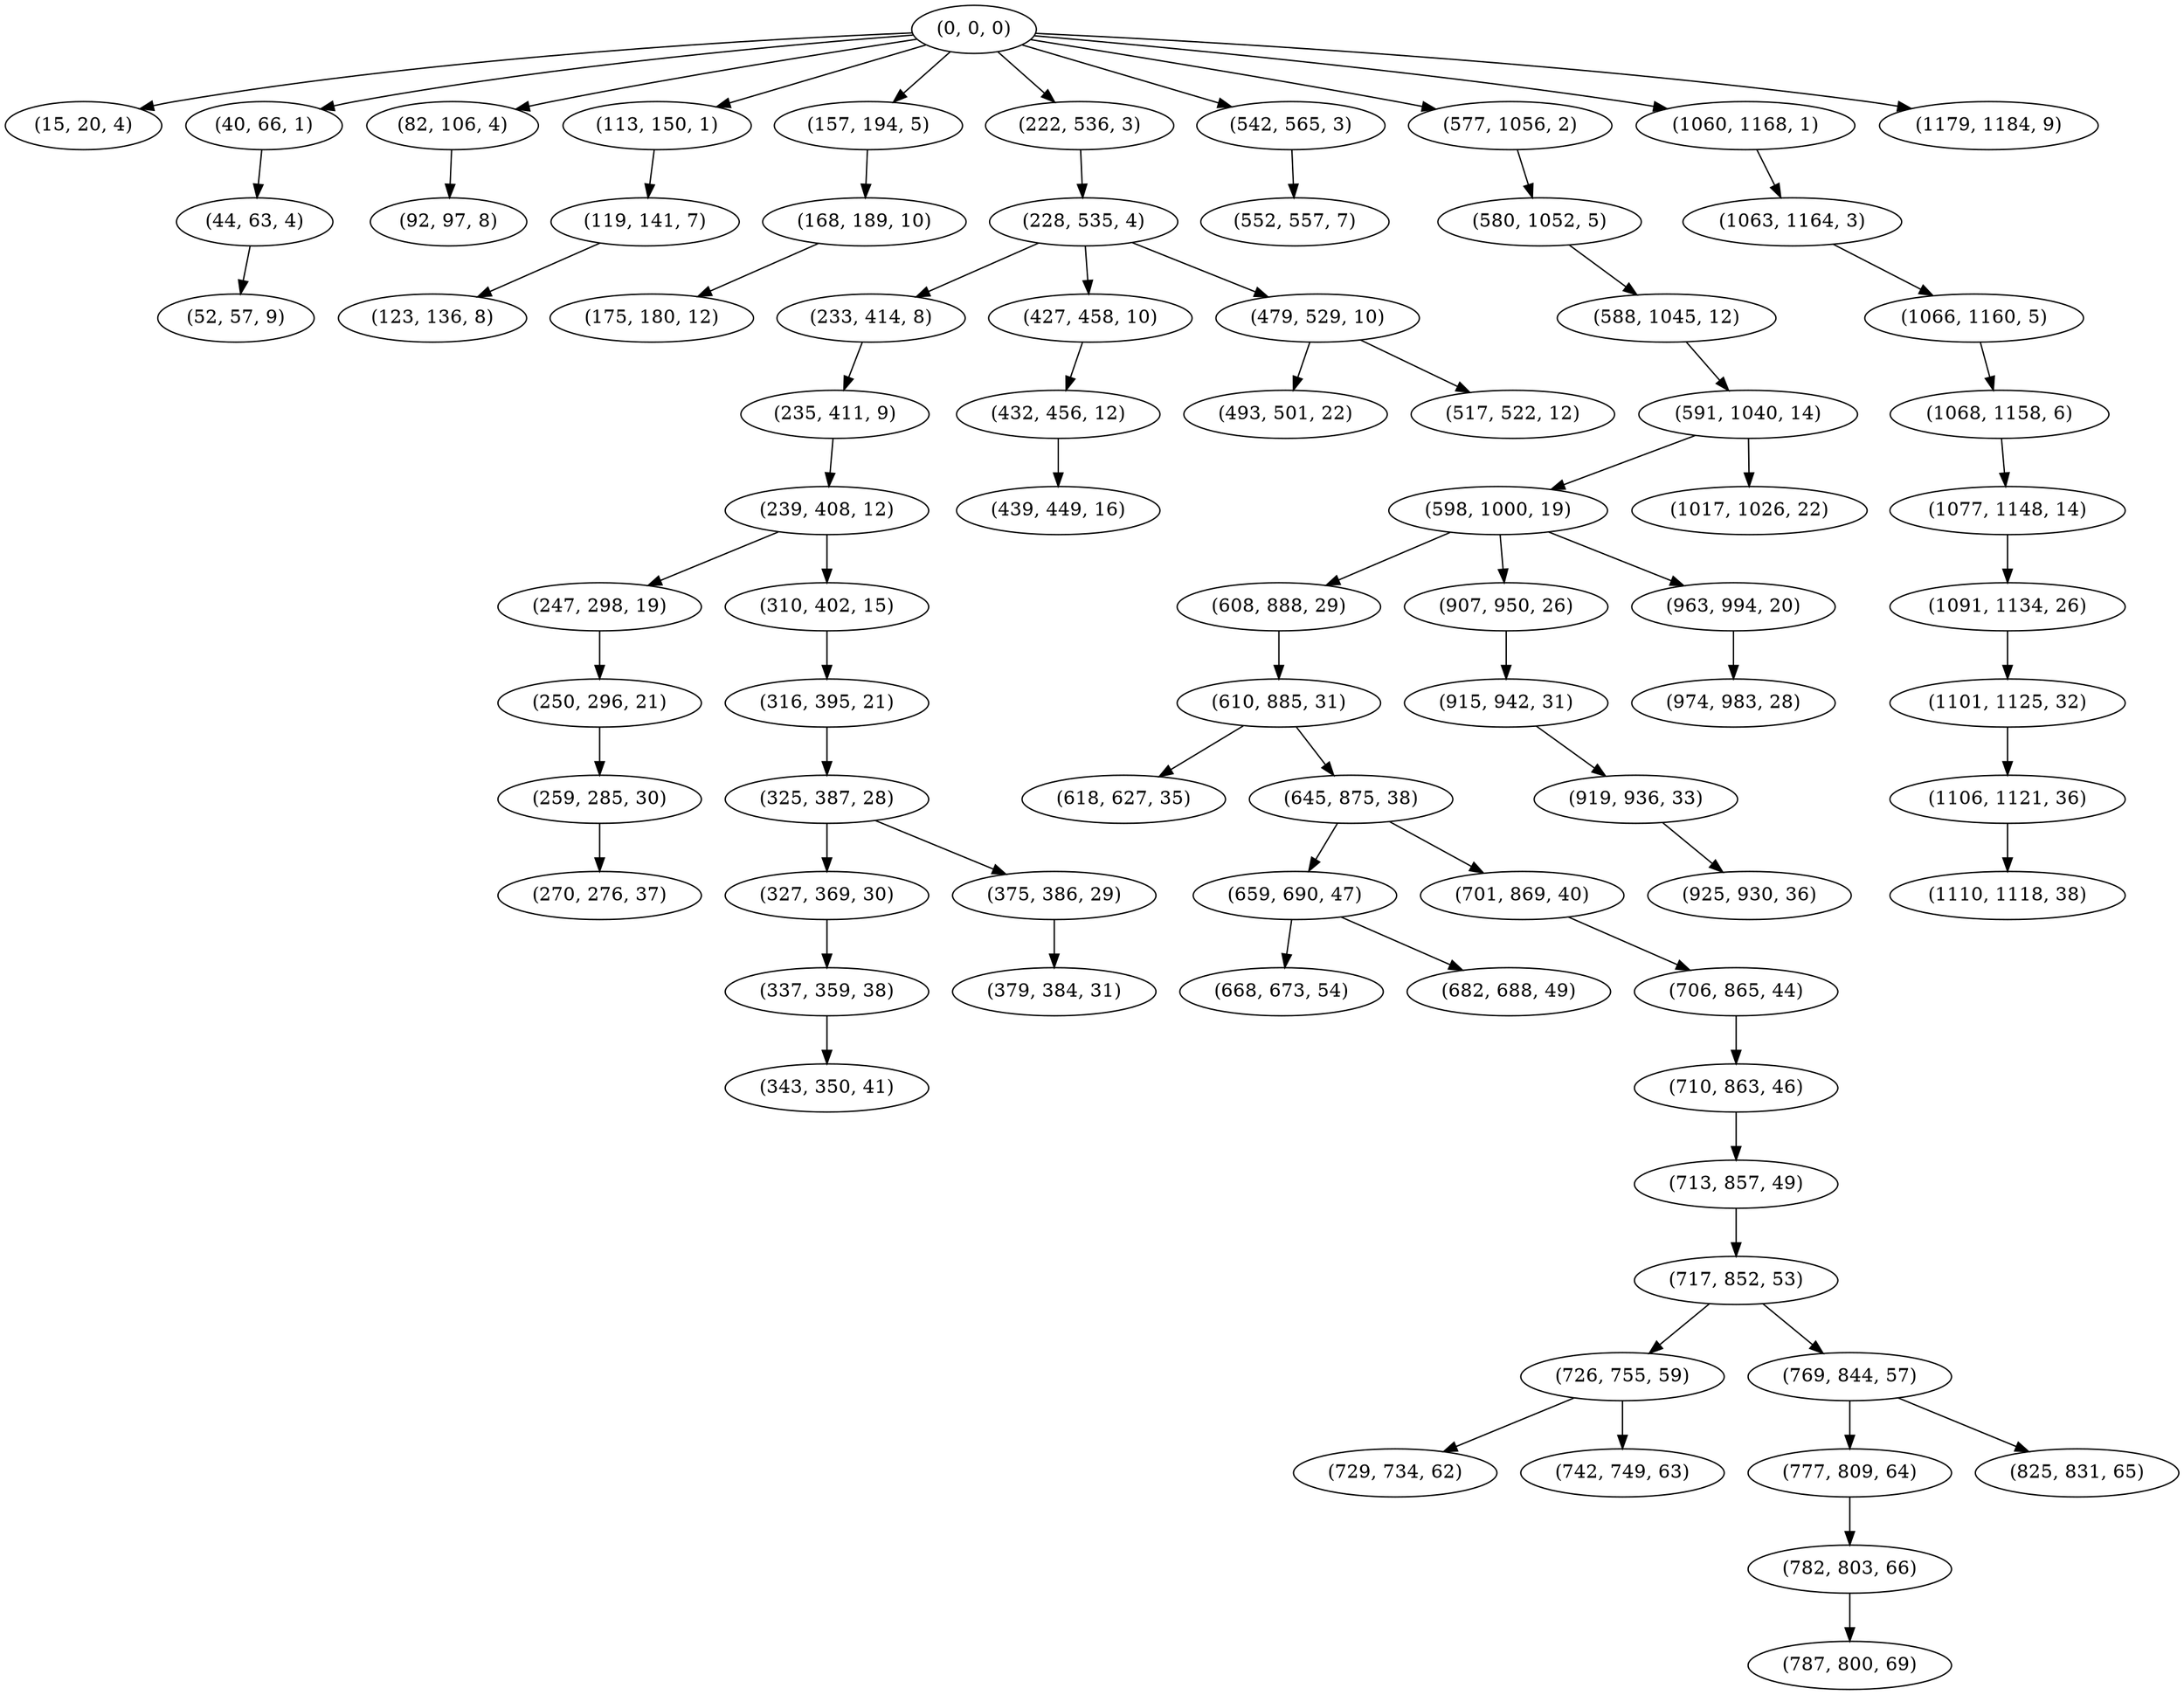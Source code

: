 digraph tree {
    "(0, 0, 0)";
    "(15, 20, 4)";
    "(40, 66, 1)";
    "(44, 63, 4)";
    "(52, 57, 9)";
    "(82, 106, 4)";
    "(92, 97, 8)";
    "(113, 150, 1)";
    "(119, 141, 7)";
    "(123, 136, 8)";
    "(157, 194, 5)";
    "(168, 189, 10)";
    "(175, 180, 12)";
    "(222, 536, 3)";
    "(228, 535, 4)";
    "(233, 414, 8)";
    "(235, 411, 9)";
    "(239, 408, 12)";
    "(247, 298, 19)";
    "(250, 296, 21)";
    "(259, 285, 30)";
    "(270, 276, 37)";
    "(310, 402, 15)";
    "(316, 395, 21)";
    "(325, 387, 28)";
    "(327, 369, 30)";
    "(337, 359, 38)";
    "(343, 350, 41)";
    "(375, 386, 29)";
    "(379, 384, 31)";
    "(427, 458, 10)";
    "(432, 456, 12)";
    "(439, 449, 16)";
    "(479, 529, 10)";
    "(493, 501, 22)";
    "(517, 522, 12)";
    "(542, 565, 3)";
    "(552, 557, 7)";
    "(577, 1056, 2)";
    "(580, 1052, 5)";
    "(588, 1045, 12)";
    "(591, 1040, 14)";
    "(598, 1000, 19)";
    "(608, 888, 29)";
    "(610, 885, 31)";
    "(618, 627, 35)";
    "(645, 875, 38)";
    "(659, 690, 47)";
    "(668, 673, 54)";
    "(682, 688, 49)";
    "(701, 869, 40)";
    "(706, 865, 44)";
    "(710, 863, 46)";
    "(713, 857, 49)";
    "(717, 852, 53)";
    "(726, 755, 59)";
    "(729, 734, 62)";
    "(742, 749, 63)";
    "(769, 844, 57)";
    "(777, 809, 64)";
    "(782, 803, 66)";
    "(787, 800, 69)";
    "(825, 831, 65)";
    "(907, 950, 26)";
    "(915, 942, 31)";
    "(919, 936, 33)";
    "(925, 930, 36)";
    "(963, 994, 20)";
    "(974, 983, 28)";
    "(1017, 1026, 22)";
    "(1060, 1168, 1)";
    "(1063, 1164, 3)";
    "(1066, 1160, 5)";
    "(1068, 1158, 6)";
    "(1077, 1148, 14)";
    "(1091, 1134, 26)";
    "(1101, 1125, 32)";
    "(1106, 1121, 36)";
    "(1110, 1118, 38)";
    "(1179, 1184, 9)";
    "(0, 0, 0)" -> "(15, 20, 4)";
    "(0, 0, 0)" -> "(40, 66, 1)";
    "(0, 0, 0)" -> "(82, 106, 4)";
    "(0, 0, 0)" -> "(113, 150, 1)";
    "(0, 0, 0)" -> "(157, 194, 5)";
    "(0, 0, 0)" -> "(222, 536, 3)";
    "(0, 0, 0)" -> "(542, 565, 3)";
    "(0, 0, 0)" -> "(577, 1056, 2)";
    "(0, 0, 0)" -> "(1060, 1168, 1)";
    "(0, 0, 0)" -> "(1179, 1184, 9)";
    "(40, 66, 1)" -> "(44, 63, 4)";
    "(44, 63, 4)" -> "(52, 57, 9)";
    "(82, 106, 4)" -> "(92, 97, 8)";
    "(113, 150, 1)" -> "(119, 141, 7)";
    "(119, 141, 7)" -> "(123, 136, 8)";
    "(157, 194, 5)" -> "(168, 189, 10)";
    "(168, 189, 10)" -> "(175, 180, 12)";
    "(222, 536, 3)" -> "(228, 535, 4)";
    "(228, 535, 4)" -> "(233, 414, 8)";
    "(228, 535, 4)" -> "(427, 458, 10)";
    "(228, 535, 4)" -> "(479, 529, 10)";
    "(233, 414, 8)" -> "(235, 411, 9)";
    "(235, 411, 9)" -> "(239, 408, 12)";
    "(239, 408, 12)" -> "(247, 298, 19)";
    "(239, 408, 12)" -> "(310, 402, 15)";
    "(247, 298, 19)" -> "(250, 296, 21)";
    "(250, 296, 21)" -> "(259, 285, 30)";
    "(259, 285, 30)" -> "(270, 276, 37)";
    "(310, 402, 15)" -> "(316, 395, 21)";
    "(316, 395, 21)" -> "(325, 387, 28)";
    "(325, 387, 28)" -> "(327, 369, 30)";
    "(325, 387, 28)" -> "(375, 386, 29)";
    "(327, 369, 30)" -> "(337, 359, 38)";
    "(337, 359, 38)" -> "(343, 350, 41)";
    "(375, 386, 29)" -> "(379, 384, 31)";
    "(427, 458, 10)" -> "(432, 456, 12)";
    "(432, 456, 12)" -> "(439, 449, 16)";
    "(479, 529, 10)" -> "(493, 501, 22)";
    "(479, 529, 10)" -> "(517, 522, 12)";
    "(542, 565, 3)" -> "(552, 557, 7)";
    "(577, 1056, 2)" -> "(580, 1052, 5)";
    "(580, 1052, 5)" -> "(588, 1045, 12)";
    "(588, 1045, 12)" -> "(591, 1040, 14)";
    "(591, 1040, 14)" -> "(598, 1000, 19)";
    "(591, 1040, 14)" -> "(1017, 1026, 22)";
    "(598, 1000, 19)" -> "(608, 888, 29)";
    "(598, 1000, 19)" -> "(907, 950, 26)";
    "(598, 1000, 19)" -> "(963, 994, 20)";
    "(608, 888, 29)" -> "(610, 885, 31)";
    "(610, 885, 31)" -> "(618, 627, 35)";
    "(610, 885, 31)" -> "(645, 875, 38)";
    "(645, 875, 38)" -> "(659, 690, 47)";
    "(645, 875, 38)" -> "(701, 869, 40)";
    "(659, 690, 47)" -> "(668, 673, 54)";
    "(659, 690, 47)" -> "(682, 688, 49)";
    "(701, 869, 40)" -> "(706, 865, 44)";
    "(706, 865, 44)" -> "(710, 863, 46)";
    "(710, 863, 46)" -> "(713, 857, 49)";
    "(713, 857, 49)" -> "(717, 852, 53)";
    "(717, 852, 53)" -> "(726, 755, 59)";
    "(717, 852, 53)" -> "(769, 844, 57)";
    "(726, 755, 59)" -> "(729, 734, 62)";
    "(726, 755, 59)" -> "(742, 749, 63)";
    "(769, 844, 57)" -> "(777, 809, 64)";
    "(769, 844, 57)" -> "(825, 831, 65)";
    "(777, 809, 64)" -> "(782, 803, 66)";
    "(782, 803, 66)" -> "(787, 800, 69)";
    "(907, 950, 26)" -> "(915, 942, 31)";
    "(915, 942, 31)" -> "(919, 936, 33)";
    "(919, 936, 33)" -> "(925, 930, 36)";
    "(963, 994, 20)" -> "(974, 983, 28)";
    "(1060, 1168, 1)" -> "(1063, 1164, 3)";
    "(1063, 1164, 3)" -> "(1066, 1160, 5)";
    "(1066, 1160, 5)" -> "(1068, 1158, 6)";
    "(1068, 1158, 6)" -> "(1077, 1148, 14)";
    "(1077, 1148, 14)" -> "(1091, 1134, 26)";
    "(1091, 1134, 26)" -> "(1101, 1125, 32)";
    "(1101, 1125, 32)" -> "(1106, 1121, 36)";
    "(1106, 1121, 36)" -> "(1110, 1118, 38)";
}
